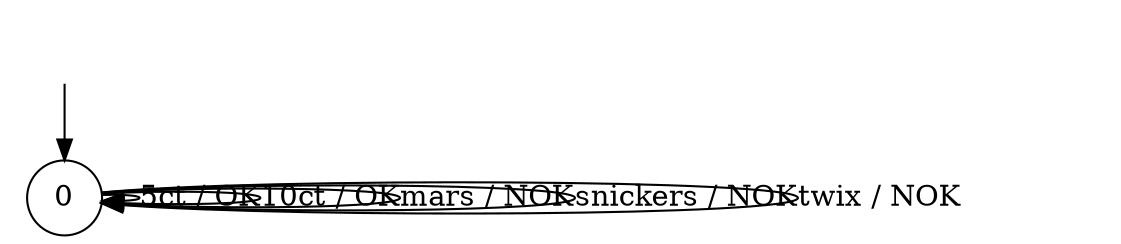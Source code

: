 digraph g {
__start0 [label="" shape="none"];

	s0 [shape="circle" label="0"];
	s0 -> s0 [label="5ct / OK"];
	s0 -> s0 [label="10ct / OK"];
	s0 -> s0 [label="mars / NOK"];
	s0 -> s0 [label="snickers / NOK"];
	s0 -> s0 [label="twix / NOK"];

__start0 -> s0;
}
